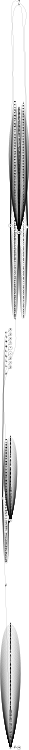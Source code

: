 digraph finite_state_machine {
	rankdir=LR size="8,5"
	node [shape=doublecircle]
	15

	9

	8

	2

	4

	10

	11

	6

	7

	3

	12

	1

	node [shape=circle]
	0 -> 1 [label=100
]
	0 -> 1 [label=101
]
	0 -> 1 [label=102
]
	0 -> 1 [label=103
]
	0 -> 1 [label=104
]
	0 -> 1 [label=105
]
	0 -> 1 [label=106
]
	0 -> 1 [label=107
]
	0 -> 1 [label=108
]
	0 -> 1 [label=109
]
	0 -> 1 [label=110
]
	0 -> 1 [label=111
]
	0 -> 1 [label=112
]
	0 -> 1 [label=113
]
	0 -> 1 [label=114
]
	0 -> 1 [label=115
]
	0 -> 1 [label=116
]
	0 -> 1 [label=117
]
	0 -> 1 [label=118
]
	0 -> 1 [label=119
]
	0 -> 1 [label=120
]
	0 -> 1 [label=121
]
	0 -> 1 [label=122
]
	0 -> 2 [label=123
]
	0 -> 3 [label=124
]
	0 -> 4 [label=125
]
	0 -> 5 [label=34
]
	0 -> 6 [label=40
]
	0 -> 7 [label=41
]
	0 -> 8 [label=46
]
	0 -> 9 [label=61
]
	0 -> 1 [label=65
]
	0 -> 1 [label=66
]
	0 -> 1 [label=67
]
	0 -> 1 [label=68
]
	0 -> 1 [label=69
]
	0 -> 1 [label=70
]
	0 -> 1 [label=71
]
	0 -> 1 [label=72
]
	0 -> 1 [label=73
]
	0 -> 1 [label=74
]
	0 -> 1 [label=75
]
	0 -> 1 [label=76
]
	0 -> 1 [label=77
]
	0 -> 1 [label=78
]
	0 -> 1 [label=79
]
	0 -> 1 [label=80
]
	0 -> 1 [label=81
]
	0 -> 1 [label=82
]
	0 -> 1 [label=83
]
	0 -> 1 [label=84
]
	0 -> 1 [label=85
]
	0 -> 1 [label=86
]
	0 -> 1 [label=87
]
	0 -> 1 [label=88
]
	0 -> 1 [label=89
]
	0 -> 1 [label=90
]
	0 -> 10 [label=91
]
	0 -> 11 [label=93
]
	0 -> 1 [label=97
]
	0 -> 1 [label=98
]
	0 -> 1 [label=99
]
	1 -> 1 [label=100
]
	1 -> 1 [label=101
]
	1 -> 1 [label=102
]
	1 -> 1 [label=103
]
	1 -> 1 [label=104
]
	1 -> 1 [label=105
]
	1 -> 1 [label=106
]
	1 -> 1 [label=107
]
	1 -> 1 [label=108
]
	1 -> 1 [label=109
]
	1 -> 1 [label=110
]
	1 -> 1 [label=111
]
	1 -> 1 [label=112
]
	1 -> 1 [label=113
]
	1 -> 1 [label=114
]
	1 -> 1 [label=115
]
	1 -> 1 [label=116
]
	1 -> 1 [label=117
]
	1 -> 1 [label=118
]
	1 -> 1 [label=119
]
	1 -> 1 [label=120
]
	1 -> 1 [label=121
]
	1 -> 1 [label=122
]
	1 -> 1 [label=48
]
	1 -> 1 [label=49
]
	1 -> 1 [label=50
]
	1 -> 1 [label=51
]
	1 -> 1 [label=52
]
	1 -> 1 [label=53
]
	1 -> 1 [label=54
]
	1 -> 1 [label=55
]
	1 -> 1 [label=56
]
	1 -> 1 [label=57
]
	1 -> 1 [label=65
]
	1 -> 1 [label=66
]
	1 -> 1 [label=67
]
	1 -> 1 [label=68
]
	1 -> 1 [label=69
]
	1 -> 1 [label=70
]
	1 -> 1 [label=71
]
	1 -> 1 [label=72
]
	1 -> 1 [label=73
]
	1 -> 1 [label=74
]
	1 -> 1 [label=75
]
	1 -> 1 [label=76
]
	1 -> 1 [label=77
]
	1 -> 1 [label=78
]
	1 -> 1 [label=79
]
	1 -> 1 [label=80
]
	1 -> 1 [label=81
]
	1 -> 1 [label=82
]
	1 -> 1 [label=83
]
	1 -> 1 [label=84
]
	1 -> 1 [label=85
]
	1 -> 1 [label=86
]
	1 -> 1 [label=87
]
	1 -> 1 [label=88
]
	1 -> 1 [label=89
]
	1 -> 1 [label=90
]
	1 -> 1 [label=97
]
	1 -> 1 [label=98
]
	1 -> 1 [label=99
]
	5 -> 5 [label=100
]
	5 -> 5 [label=101
]
	5 -> 5 [label=102
]
	5 -> 5 [label=103
]
	5 -> 5 [label=104
]
	5 -> 5 [label=105
]
	5 -> 5 [label=106
]
	5 -> 5 [label=107
]
	5 -> 5 [label=108
]
	5 -> 5 [label=109
]
	5 -> 5 [label=110
]
	5 -> 5 [label=111
]
	5 -> 5 [label=112
]
	5 -> 5 [label=113
]
	5 -> 5 [label=114
]
	5 -> 5 [label=115
]
	5 -> 5 [label=116
]
	5 -> 5 [label=117
]
	5 -> 5 [label=118
]
	5 -> 5 [label=119
]
	5 -> 5 [label=120
]
	5 -> 5 [label=121
]
	5 -> 5 [label=122
]
	5 -> 5 [label=123
]
	5 -> 5 [label=124
]
	5 -> 5 [label=125
]
	5 -> 5 [label=126
]
	5 -> 5 [label=33
]
	5 -> 12 [label=34
]
	5 -> 5 [label=35
]
	5 -> 5 [label=36
]
	5 -> 5 [label=37
]
	5 -> 5 [label=38
]
	5 -> 5 [label=39
]
	5 -> 5 [label=40
]
	5 -> 5 [label=41
]
	5 -> 5 [label=42
]
	5 -> 5 [label=43
]
	5 -> 5 [label=44
]
	5 -> 5 [label=45
]
	5 -> 5 [label=46
]
	5 -> 5 [label=47
]
	5 -> 5 [label=48
]
	5 -> 5 [label=49
]
	5 -> 5 [label=50
]
	5 -> 5 [label=51
]
	5 -> 5 [label=52
]
	5 -> 5 [label=53
]
	5 -> 5 [label=54
]
	5 -> 5 [label=55
]
	5 -> 5 [label=56
]
	5 -> 5 [label=57
]
	5 -> 5 [label=58
]
	5 -> 5 [label=59
]
	5 -> 5 [label=60
]
	5 -> 5 [label=61
]
	5 -> 5 [label=62
]
	5 -> 5 [label=63
]
	5 -> 5 [label=64
]
	5 -> 5 [label=65
]
	5 -> 5 [label=66
]
	5 -> 5 [label=67
]
	5 -> 5 [label=68
]
	5 -> 5 [label=69
]
	5 -> 5 [label=70
]
	5 -> 5 [label=71
]
	5 -> 5 [label=72
]
	5 -> 5 [label=73
]
	5 -> 5 [label=74
]
	5 -> 5 [label=75
]
	5 -> 5 [label=76
]
	5 -> 5 [label=77
]
	5 -> 5 [label=78
]
	5 -> 5 [label=79
]
	5 -> 5 [label=80
]
	5 -> 5 [label=81
]
	5 -> 5 [label=82
]
	5 -> 5 [label=83
]
	5 -> 5 [label=84
]
	5 -> 5 [label=85
]
	5 -> 5 [label=86
]
	5 -> 5 [label=87
]
	5 -> 5 [label=88
]
	5 -> 5 [label=89
]
	5 -> 5 [label=90
]
	5 -> 5 [label=91
]
	5 -> 5 [label=92
]
	5 -> 5 [label=93
]
	5 -> 5 [label=94
]
	5 -> 5 [label=95
]
	5 -> 5 [label=96
]
	5 -> 5 [label=97
]
	5 -> 5 [label=98
]
	5 -> 5 [label=99
]
	6 -> 13 [label=46
]
	13 -> 13 [label=100
]
	13 -> 13 [label=101
]
	13 -> 13 [label=102
]
	13 -> 13 [label=103
]
	13 -> 13 [label=104
]
	13 -> 13 [label=105
]
	13 -> 13 [label=106
]
	13 -> 13 [label=107
]
	13 -> 13 [label=108
]
	13 -> 13 [label=109
]
	13 -> 13 [label=110
]
	13 -> 13 [label=111
]
	13 -> 13 [label=112
]
	13 -> 13 [label=113
]
	13 -> 13 [label=114
]
	13 -> 13 [label=115
]
	13 -> 13 [label=116
]
	13 -> 13 [label=117
]
	13 -> 13 [label=118
]
	13 -> 13 [label=119
]
	13 -> 13 [label=120
]
	13 -> 13 [label=121
]
	13 -> 13 [label=122
]
	13 -> 13 [label=123
]
	13 -> 13 [label=124
]
	13 -> 13 [label=125
]
	13 -> 13 [label=126
]
	13 -> 13 [label=33
]
	13 -> 13 [label=34
]
	13 -> 13 [label=35
]
	13 -> 13 [label=36
]
	13 -> 13 [label=37
]
	13 -> 13 [label=38
]
	13 -> 13 [label=39
]
	13 -> 13 [label=40
]
	13 -> 13 [label=41
]
	13 -> 13 [label=42
]
	13 -> 13 [label=43
]
	13 -> 13 [label=44
]
	13 -> 13 [label=45
]
	13 -> 14 [label=46
]
	13 -> 13 [label=47
]
	13 -> 13 [label=48
]
	13 -> 13 [label=49
]
	13 -> 13 [label=50
]
	13 -> 13 [label=51
]
	13 -> 13 [label=52
]
	13 -> 13 [label=53
]
	13 -> 13 [label=54
]
	13 -> 13 [label=55
]
	13 -> 13 [label=56
]
	13 -> 13 [label=57
]
	13 -> 13 [label=58
]
	13 -> 13 [label=59
]
	13 -> 13 [label=60
]
	13 -> 13 [label=61
]
	13 -> 13 [label=62
]
	13 -> 13 [label=63
]
	13 -> 13 [label=64
]
	13 -> 13 [label=65
]
	13 -> 13 [label=66
]
	13 -> 13 [label=67
]
	13 -> 13 [label=68
]
	13 -> 13 [label=69
]
	13 -> 13 [label=70
]
	13 -> 13 [label=71
]
	13 -> 13 [label=72
]
	13 -> 13 [label=73
]
	13 -> 13 [label=74
]
	13 -> 13 [label=75
]
	13 -> 13 [label=76
]
	13 -> 13 [label=77
]
	13 -> 13 [label=78
]
	13 -> 13 [label=79
]
	13 -> 13 [label=80
]
	13 -> 13 [label=81
]
	13 -> 13 [label=82
]
	13 -> 13 [label=83
]
	13 -> 13 [label=84
]
	13 -> 13 [label=85
]
	13 -> 13 [label=86
]
	13 -> 13 [label=87
]
	13 -> 13 [label=88
]
	13 -> 13 [label=89
]
	13 -> 13 [label=90
]
	13 -> 13 [label=91
]
	13 -> 13 [label=92
]
	13 -> 13 [label=93
]
	13 -> 13 [label=94
]
	13 -> 13 [label=95
]
	13 -> 13 [label=96
]
	13 -> 13 [label=97
]
	13 -> 13 [label=98
]
	13 -> 13 [label=99
]
	14 -> 13 [label=100
]
	14 -> 13 [label=101
]
	14 -> 13 [label=102
]
	14 -> 13 [label=103
]
	14 -> 13 [label=104
]
	14 -> 13 [label=105
]
	14 -> 13 [label=106
]
	14 -> 13 [label=107
]
	14 -> 13 [label=108
]
	14 -> 13 [label=109
]
	14 -> 13 [label=110
]
	14 -> 13 [label=111
]
	14 -> 13 [label=112
]
	14 -> 13 [label=113
]
	14 -> 13 [label=114
]
	14 -> 13 [label=115
]
	14 -> 13 [label=116
]
	14 -> 13 [label=117
]
	14 -> 13 [label=118
]
	14 -> 13 [label=119
]
	14 -> 13 [label=120
]
	14 -> 13 [label=121
]
	14 -> 13 [label=122
]
	14 -> 13 [label=123
]
	14 -> 13 [label=124
]
	14 -> 13 [label=125
]
	14 -> 13 [label=126
]
	14 -> 13 [label=33
]
	14 -> 13 [label=34
]
	14 -> 13 [label=35
]
	14 -> 13 [label=36
]
	14 -> 13 [label=37
]
	14 -> 13 [label=38
]
	14 -> 13 [label=39
]
	14 -> 13 [label=40
]
	14 -> 15 [label=41
]
	14 -> 13 [label=42
]
	14 -> 13 [label=43
]
	14 -> 13 [label=44
]
	14 -> 13 [label=45
]
	14 -> 14 [label=46
]
	14 -> 13 [label=47
]
	14 -> 13 [label=48
]
	14 -> 13 [label=49
]
	14 -> 13 [label=50
]
	14 -> 13 [label=51
]
	14 -> 13 [label=52
]
	14 -> 13 [label=53
]
	14 -> 13 [label=54
]
	14 -> 13 [label=55
]
	14 -> 13 [label=56
]
	14 -> 13 [label=57
]
	14 -> 13 [label=58
]
	14 -> 13 [label=59
]
	14 -> 13 [label=60
]
	14 -> 13 [label=61
]
	14 -> 13 [label=62
]
	14 -> 13 [label=63
]
	14 -> 13 [label=64
]
	14 -> 13 [label=65
]
	14 -> 13 [label=66
]
	14 -> 13 [label=67
]
	14 -> 13 [label=68
]
	14 -> 13 [label=69
]
	14 -> 13 [label=70
]
	14 -> 13 [label=71
]
	14 -> 13 [label=72
]
	14 -> 13 [label=73
]
	14 -> 13 [label=74
]
	14 -> 13 [label=75
]
	14 -> 13 [label=76
]
	14 -> 13 [label=77
]
	14 -> 13 [label=78
]
	14 -> 13 [label=79
]
	14 -> 13 [label=80
]
	14 -> 13 [label=81
]
	14 -> 13 [label=82
]
	14 -> 13 [label=83
]
	14 -> 13 [label=84
]
	14 -> 13 [label=85
]
	14 -> 13 [label=86
]
	14 -> 13 [label=87
]
	14 -> 13 [label=88
]
	14 -> 13 [label=89
]
	14 -> 13 [label=90
]
	14 -> 13 [label=91
]
	14 -> 13 [label=92
]
	14 -> 13 [label=93
]
	14 -> 13 [label=94
]
	14 -> 13 [label=95
]
	14 -> 13 [label=96
]
	14 -> 13 [label=97
]
	14 -> 13 [label=98
]
	14 -> 13 [label=99
]
	15 -> 13 [label=100
]
	15 -> 13 [label=101
]
	15 -> 13 [label=102
]
	15 -> 13 [label=103
]
	15 -> 13 [label=104
]
	15 -> 13 [label=105
]
	15 -> 13 [label=106
]
	15 -> 13 [label=107
]
	15 -> 13 [label=108
]
	15 -> 13 [label=109
]
	15 -> 13 [label=110
]
	15 -> 13 [label=111
]
	15 -> 13 [label=112
]
	15 -> 13 [label=113
]
	15 -> 13 [label=114
]
	15 -> 13 [label=115
]
	15 -> 13 [label=116
]
	15 -> 13 [label=117
]
	15 -> 13 [label=118
]
	15 -> 13 [label=119
]
	15 -> 13 [label=120
]
	15 -> 13 [label=121
]
	15 -> 13 [label=122
]
	15 -> 13 [label=123
]
	15 -> 13 [label=124
]
	15 -> 13 [label=125
]
	15 -> 13 [label=126
]
	15 -> 13 [label=33
]
	15 -> 13 [label=34
]
	15 -> 13 [label=35
]
	15 -> 13 [label=36
]
	15 -> 13 [label=37
]
	15 -> 13 [label=38
]
	15 -> 13 [label=39
]
	15 -> 13 [label=40
]
	15 -> 13 [label=41
]
	15 -> 13 [label=42
]
	15 -> 13 [label=43
]
	15 -> 13 [label=44
]
	15 -> 13 [label=45
]
	15 -> 14 [label=46
]
	15 -> 13 [label=47
]
	15 -> 13 [label=48
]
	15 -> 13 [label=49
]
	15 -> 13 [label=50
]
	15 -> 13 [label=51
]
	15 -> 13 [label=52
]
	15 -> 13 [label=53
]
	15 -> 13 [label=54
]
	15 -> 13 [label=55
]
	15 -> 13 [label=56
]
	15 -> 13 [label=57
]
	15 -> 13 [label=58
]
	15 -> 13 [label=59
]
	15 -> 13 [label=60
]
	15 -> 13 [label=61
]
	15 -> 13 [label=62
]
	15 -> 13 [label=63
]
	15 -> 13 [label=64
]
	15 -> 13 [label=65
]
	15 -> 13 [label=66
]
	15 -> 13 [label=67
]
	15 -> 13 [label=68
]
	15 -> 13 [label=69
]
	15 -> 13 [label=70
]
	15 -> 13 [label=71
]
	15 -> 13 [label=72
]
	15 -> 13 [label=73
]
	15 -> 13 [label=74
]
	15 -> 13 [label=75
]
	15 -> 13 [label=76
]
	15 -> 13 [label=77
]
	15 -> 13 [label=78
]
	15 -> 13 [label=79
]
	15 -> 13 [label=80
]
	15 -> 13 [label=81
]
	15 -> 13 [label=82
]
	15 -> 13 [label=83
]
	15 -> 13 [label=84
]
	15 -> 13 [label=85
]
	15 -> 13 [label=86
]
	15 -> 13 [label=87
]
	15 -> 13 [label=88
]
	15 -> 13 [label=89
]
	15 -> 13 [label=90
]
	15 -> 13 [label=91
]
	15 -> 13 [label=92
]
	15 -> 13 [label=93
]
	15 -> 13 [label=94
]
	15 -> 13 [label=95
]
	15 -> 13 [label=96
]
	15 -> 13 [label=97
]
	15 -> 13 [label=98
]
	15 -> 13 [label=99
]
}
